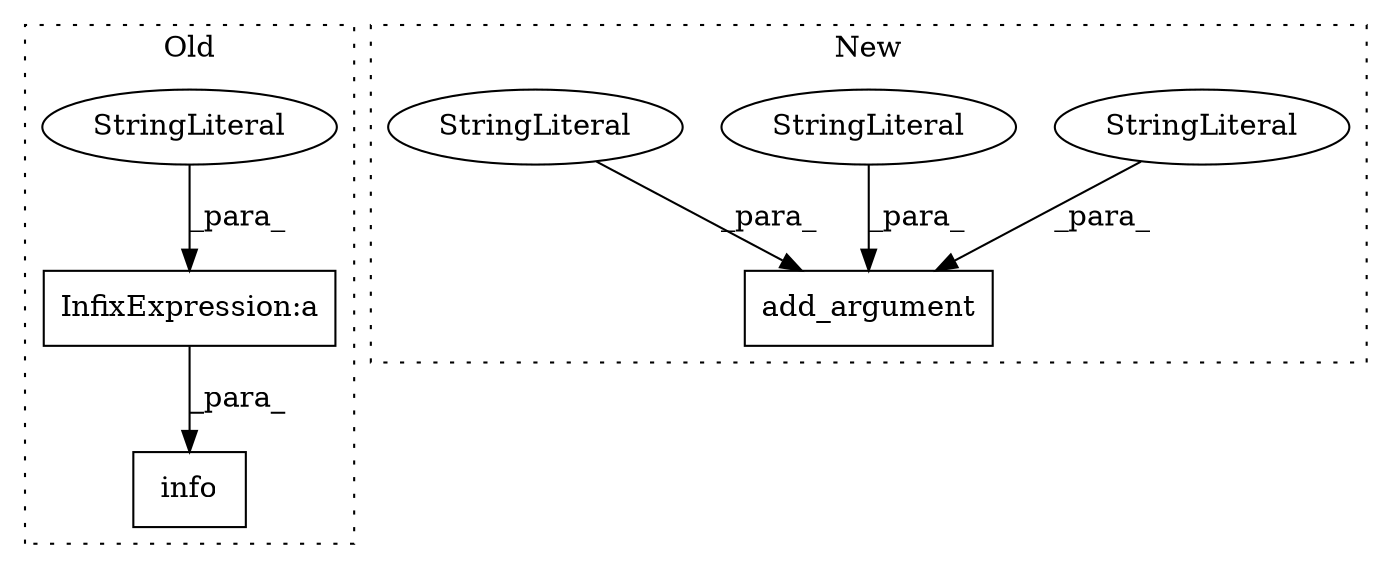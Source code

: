 digraph G {
subgraph cluster0 {
1 [label="info" a="32" s="3407,3443" l="5,1" shape="box"];
6 [label="InfixExpression:a" a="27" s="3433" l="3" shape="box"];
7 [label="StringLiteral" a="45" s="3412" l="21" shape="ellipse"];
label = "Old";
style="dotted";
}
subgraph cluster1 {
2 [label="add_argument" a="32" s="3691,3789" l="13,1" shape="box"];
3 [label="StringLiteral" a="45" s="3736" l="13" shape="ellipse"];
4 [label="StringLiteral" a="45" s="3750" l="10" shape="ellipse"];
5 [label="StringLiteral" a="45" s="3721" l="14" shape="ellipse"];
label = "New";
style="dotted";
}
3 -> 2 [label="_para_"];
4 -> 2 [label="_para_"];
5 -> 2 [label="_para_"];
6 -> 1 [label="_para_"];
7 -> 6 [label="_para_"];
}